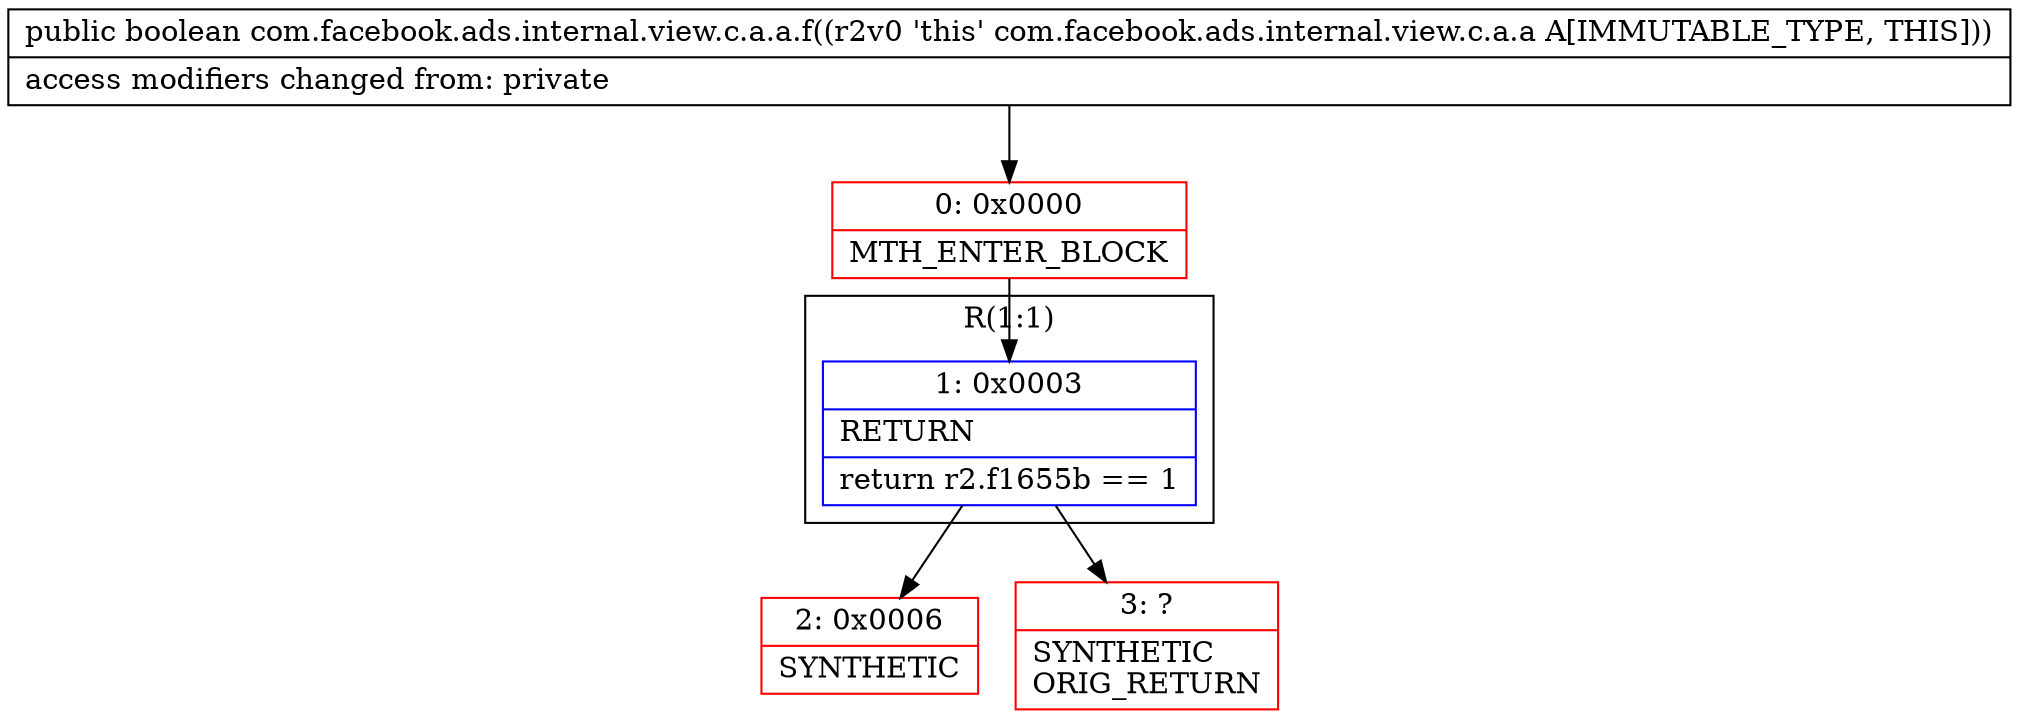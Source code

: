 digraph "CFG forcom.facebook.ads.internal.view.c.a.a.f()Z" {
subgraph cluster_Region_1553623976 {
label = "R(1:1)";
node [shape=record,color=blue];
Node_1 [shape=record,label="{1\:\ 0x0003|RETURN\l|return r2.f1655b == 1\l}"];
}
Node_0 [shape=record,color=red,label="{0\:\ 0x0000|MTH_ENTER_BLOCK\l}"];
Node_2 [shape=record,color=red,label="{2\:\ 0x0006|SYNTHETIC\l}"];
Node_3 [shape=record,color=red,label="{3\:\ ?|SYNTHETIC\lORIG_RETURN\l}"];
MethodNode[shape=record,label="{public boolean com.facebook.ads.internal.view.c.a.a.f((r2v0 'this' com.facebook.ads.internal.view.c.a.a A[IMMUTABLE_TYPE, THIS]))  | access modifiers changed from: private\l}"];
MethodNode -> Node_0;
Node_1 -> Node_2;
Node_1 -> Node_3;
Node_0 -> Node_1;
}

